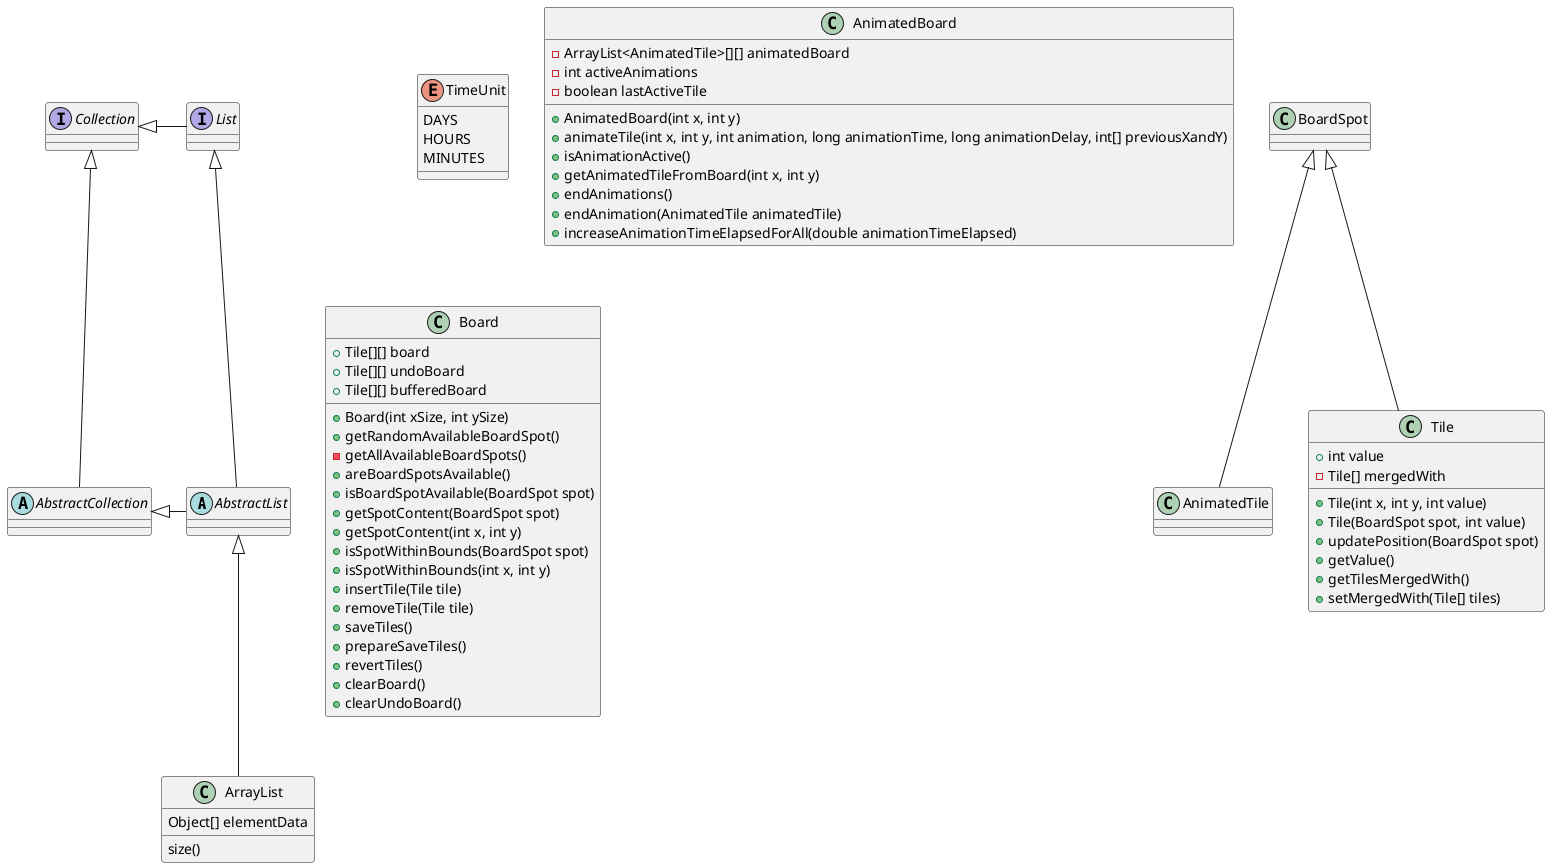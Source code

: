 @startuml

abstract class AbstractList
abstract AbstractCollection
interface List
interface Collection

List <|-- AbstractList
Collection <|-- AbstractCollection

Collection <|- List
AbstractCollection <|- AbstractList
AbstractList <|-- ArrayList

class ArrayList {
Object[] elementData
size()
}

enum TimeUnit {
DAYS
HOURS
MINUTES
}

class AnimatedBoard {
    -ArrayList<AnimatedTile>[][] animatedBoard
    -int activeAnimations
    -boolean lastActiveTile

    +AnimatedBoard(int x, int y)
    +animateTile(int x, int y, int animation, long animationTime, long animationDelay, int[] previousXandY)
    +isAnimationActive()
    +getAnimatedTileFromBoard(int x, int y)
    +endAnimations()
    +endAnimation(AnimatedTile animatedTile)
    +increaseAnimationTimeElapsedForAll(double animationTimeElapsed)
}

class AnimatedTile extends BoardSpot {

}

class Board {
    +Tile[][] board
    +Tile[][] undoBoard
    +Tile[][] bufferedBoard

    +Board(int xSize, int ySize)
    +getRandomAvailableBoardSpot()
    -getAllAvailableBoardSpots()
    +areBoardSpotsAvailable()
    +isBoardSpotAvailable(BoardSpot spot)
    +getSpotContent(BoardSpot spot)
    +getSpotContent(int x, int y)
    +isSpotWithinBounds(BoardSpot spot)
    +isSpotWithinBounds(int x, int y)
    +insertTile(Tile tile)
    +removeTile(Tile tile)
    +saveTiles()
    +prepareSaveTiles()
    +revertTiles()
    +clearBoard()
    +clearUndoBoard()
}

class Tile extends BoardSpot {
    +int value
    -Tile[] mergedWith

    +Tile(int x, int y, int value)
    +Tile(BoardSpot spot, int value)
    +updatePosition(BoardSpot spot)
    +getValue()
    +getTilesMergedWith()
    +setMergedWith(Tile[] tiles)
}

@enduml